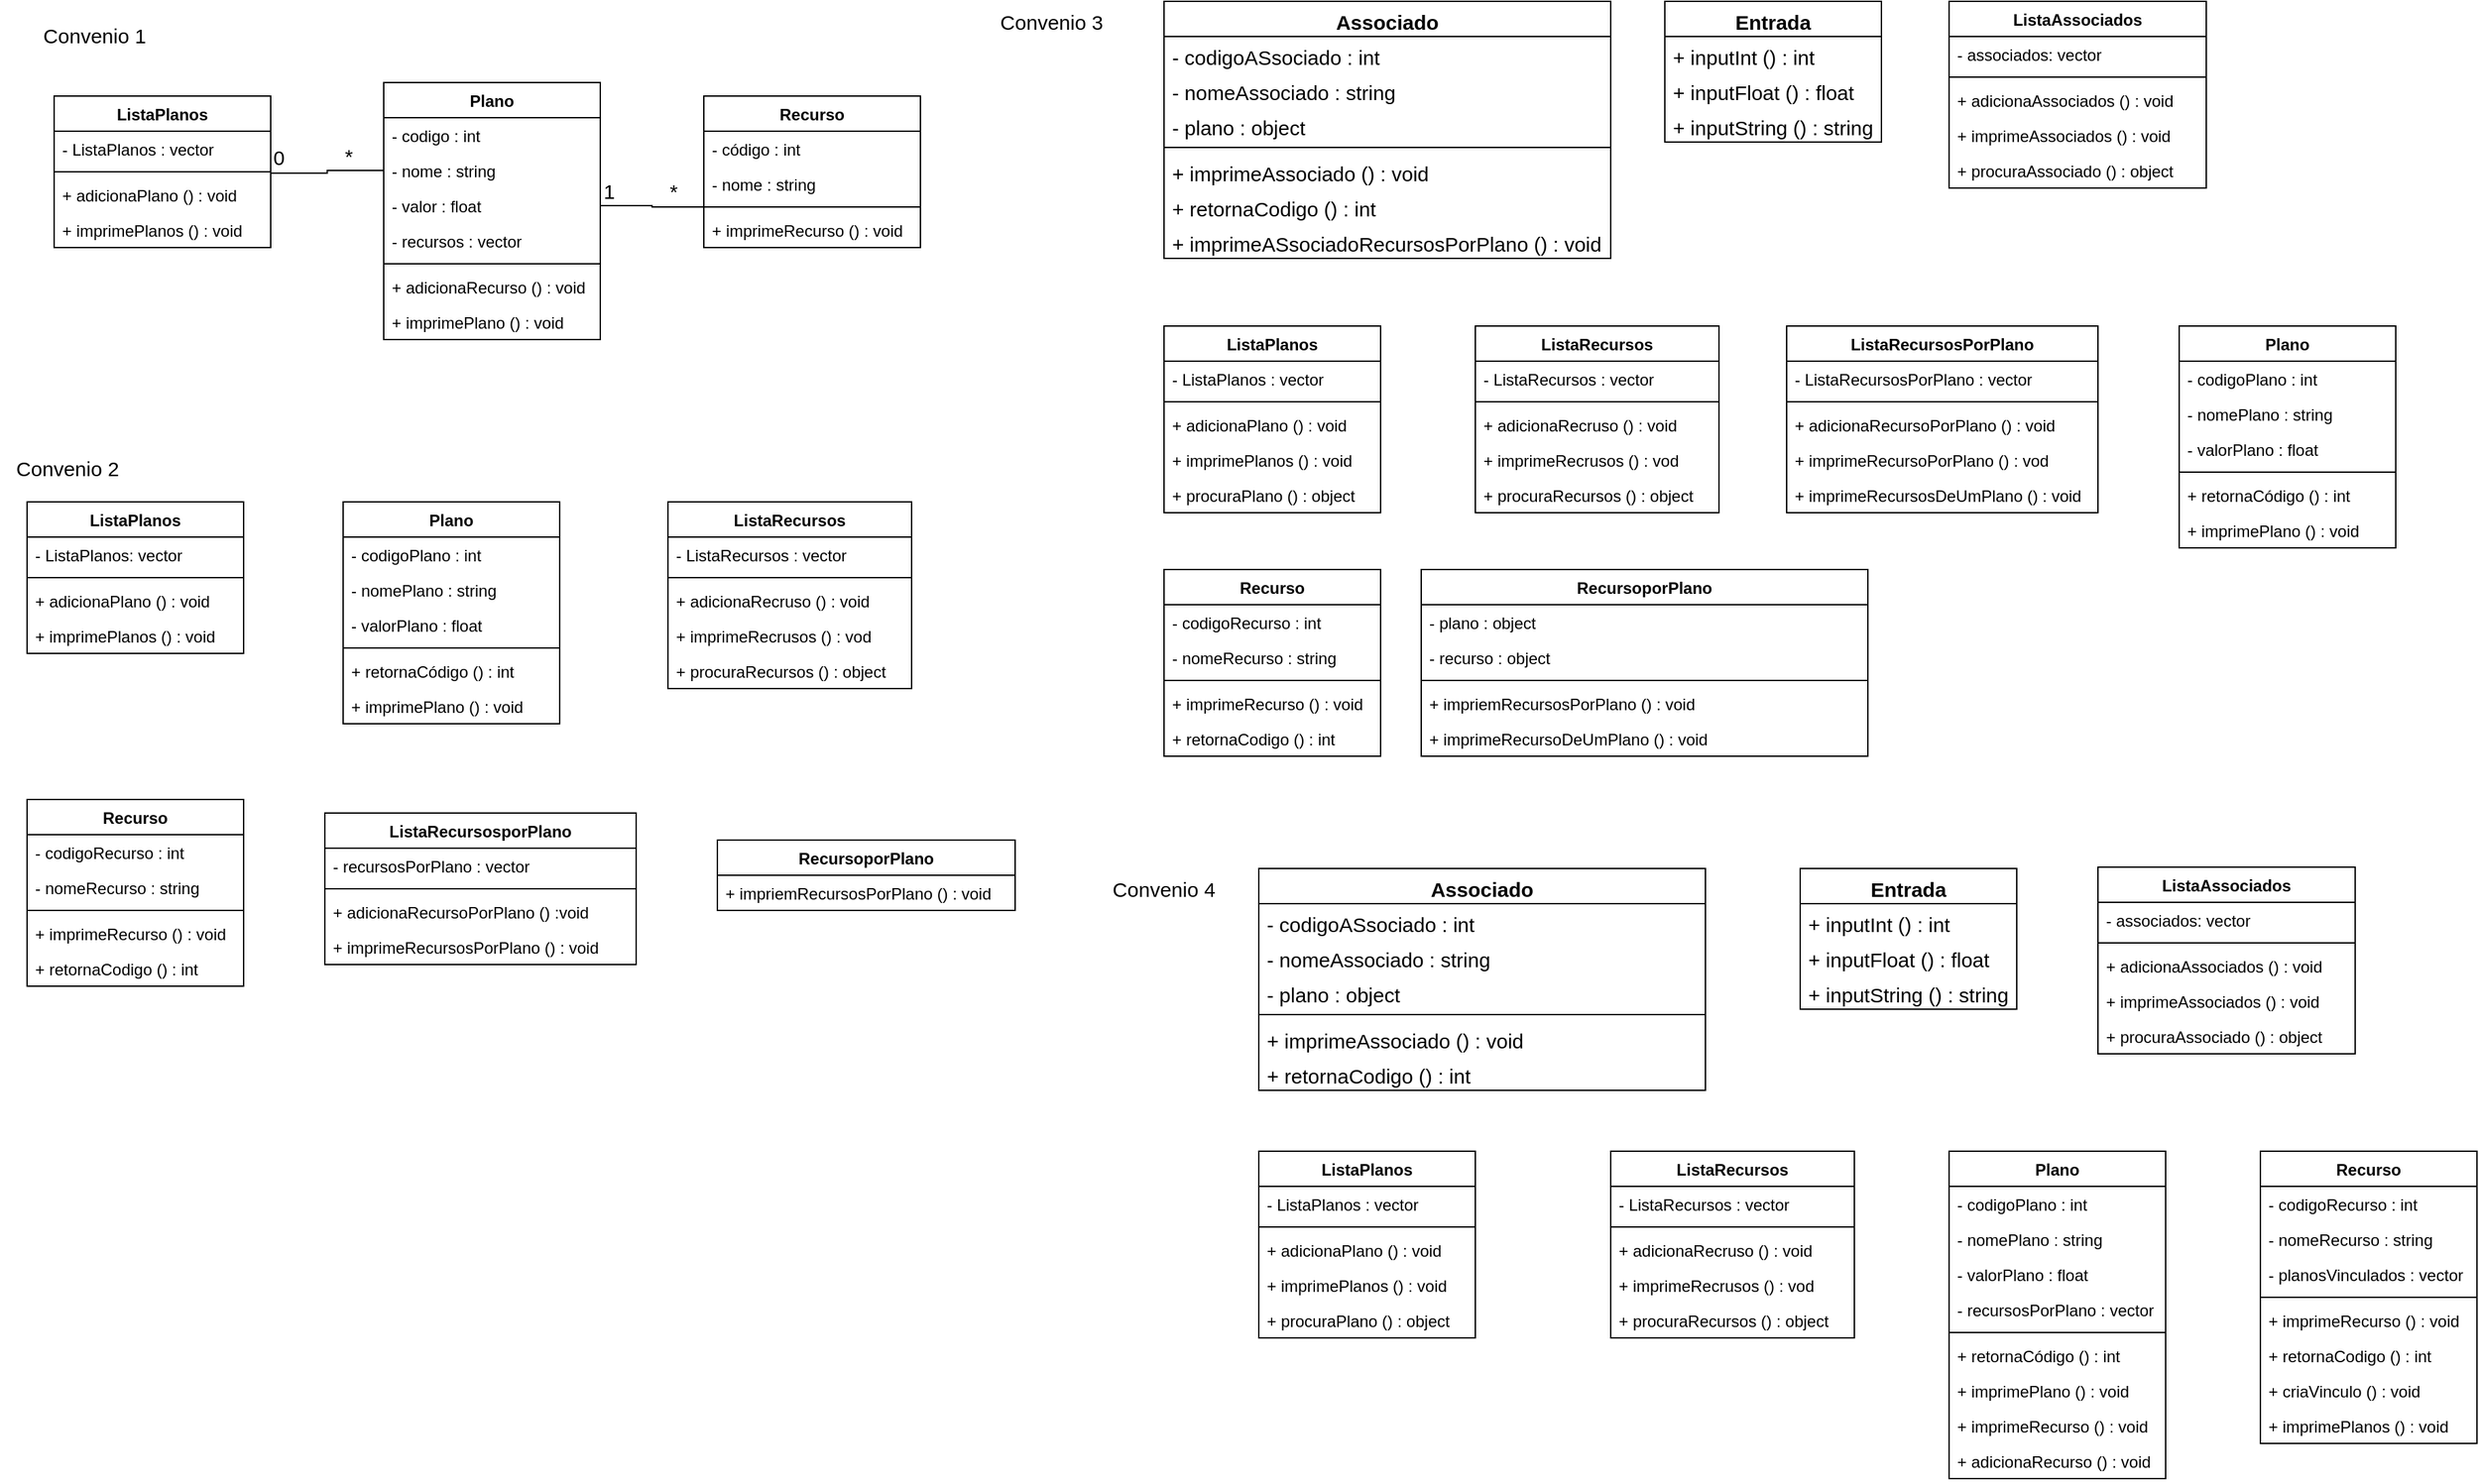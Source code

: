 <mxfile version="16.1.4" type="github">
  <diagram id="zL1gK0RdsSP3BGU_k10P" name="Page-1">
    <mxGraphModel dx="816" dy="1631" grid="1" gridSize="10" guides="1" tooltips="1" connect="1" arrows="1" fold="1" page="1" pageScale="1" pageWidth="827" pageHeight="1169" math="0" shadow="0">
      <root>
        <mxCell id="0" />
        <mxCell id="1" parent="0" />
        <mxCell id="7xFsvjClMsyngPG4KQ35-1" value="ListaPlanos" style="swimlane;fontStyle=1;align=center;verticalAlign=top;childLayout=stackLayout;horizontal=1;startSize=26;horizontalStack=0;resizeParent=1;resizeParentMax=0;resizeLast=0;collapsible=1;marginBottom=0;" parent="1" vertex="1">
          <mxGeometry x="40" y="40" width="160" height="112" as="geometry" />
        </mxCell>
        <mxCell id="7xFsvjClMsyngPG4KQ35-2" value="- ListaPlanos : vector" style="text;strokeColor=none;fillColor=none;align=left;verticalAlign=top;spacingLeft=4;spacingRight=4;overflow=hidden;rotatable=0;points=[[0,0.5],[1,0.5]];portConstraint=eastwest;" parent="7xFsvjClMsyngPG4KQ35-1" vertex="1">
          <mxGeometry y="26" width="160" height="26" as="geometry" />
        </mxCell>
        <mxCell id="7xFsvjClMsyngPG4KQ35-3" value="" style="line;strokeWidth=1;fillColor=none;align=left;verticalAlign=middle;spacingTop=-1;spacingLeft=3;spacingRight=3;rotatable=0;labelPosition=right;points=[];portConstraint=eastwest;" parent="7xFsvjClMsyngPG4KQ35-1" vertex="1">
          <mxGeometry y="52" width="160" height="8" as="geometry" />
        </mxCell>
        <mxCell id="7xFsvjClMsyngPG4KQ35-4" value="+ adicionaPlano () : void" style="text;strokeColor=none;fillColor=none;align=left;verticalAlign=top;spacingLeft=4;spacingRight=4;overflow=hidden;rotatable=0;points=[[0,0.5],[1,0.5]];portConstraint=eastwest;" parent="7xFsvjClMsyngPG4KQ35-1" vertex="1">
          <mxGeometry y="60" width="160" height="26" as="geometry" />
        </mxCell>
        <mxCell id="7xFsvjClMsyngPG4KQ35-5" value="+ imprimePlanos () : void" style="text;strokeColor=none;fillColor=none;align=left;verticalAlign=top;spacingLeft=4;spacingRight=4;overflow=hidden;rotatable=0;points=[[0,0.5],[1,0.5]];portConstraint=eastwest;" parent="7xFsvjClMsyngPG4KQ35-1" vertex="1">
          <mxGeometry y="86" width="160" height="26" as="geometry" />
        </mxCell>
        <mxCell id="7xFsvjClMsyngPG4KQ35-7" value="Plano" style="swimlane;fontStyle=1;align=center;verticalAlign=top;childLayout=stackLayout;horizontal=1;startSize=26;horizontalStack=0;resizeParent=1;resizeParentMax=0;resizeLast=0;collapsible=1;marginBottom=0;" parent="1" vertex="1">
          <mxGeometry x="283.5" y="30" width="160" height="190" as="geometry" />
        </mxCell>
        <mxCell id="7xFsvjClMsyngPG4KQ35-8" value="- codigo : int&#xa;" style="text;strokeColor=none;fillColor=none;align=left;verticalAlign=top;spacingLeft=4;spacingRight=4;overflow=hidden;rotatable=0;points=[[0,0.5],[1,0.5]];portConstraint=eastwest;" parent="7xFsvjClMsyngPG4KQ35-7" vertex="1">
          <mxGeometry y="26" width="160" height="26" as="geometry" />
        </mxCell>
        <mxCell id="7xFsvjClMsyngPG4KQ35-23" value="- nome : string&#xa;" style="text;strokeColor=none;fillColor=none;align=left;verticalAlign=top;spacingLeft=4;spacingRight=4;overflow=hidden;rotatable=0;points=[[0,0.5],[1,0.5]];portConstraint=eastwest;" parent="7xFsvjClMsyngPG4KQ35-7" vertex="1">
          <mxGeometry y="52" width="160" height="26" as="geometry" />
        </mxCell>
        <mxCell id="7xFsvjClMsyngPG4KQ35-22" value="- valor : float" style="text;strokeColor=none;fillColor=none;align=left;verticalAlign=top;spacingLeft=4;spacingRight=4;overflow=hidden;rotatable=0;points=[[0,0.5],[1,0.5]];portConstraint=eastwest;" parent="7xFsvjClMsyngPG4KQ35-7" vertex="1">
          <mxGeometry y="78" width="160" height="26" as="geometry" />
        </mxCell>
        <mxCell id="7xFsvjClMsyngPG4KQ35-21" value="- recursos : vector" style="text;strokeColor=none;fillColor=none;align=left;verticalAlign=top;spacingLeft=4;spacingRight=4;overflow=hidden;rotatable=0;points=[[0,0.5],[1,0.5]];portConstraint=eastwest;" parent="7xFsvjClMsyngPG4KQ35-7" vertex="1">
          <mxGeometry y="104" width="160" height="26" as="geometry" />
        </mxCell>
        <mxCell id="7xFsvjClMsyngPG4KQ35-9" value="" style="line;strokeWidth=1;fillColor=none;align=left;verticalAlign=middle;spacingTop=-1;spacingLeft=3;spacingRight=3;rotatable=0;labelPosition=right;points=[];portConstraint=eastwest;" parent="7xFsvjClMsyngPG4KQ35-7" vertex="1">
          <mxGeometry y="130" width="160" height="8" as="geometry" />
        </mxCell>
        <mxCell id="7xFsvjClMsyngPG4KQ35-10" value="+ adicionaRecurso () : void" style="text;strokeColor=none;fillColor=none;align=left;verticalAlign=top;spacingLeft=4;spacingRight=4;overflow=hidden;rotatable=0;points=[[0,0.5],[1,0.5]];portConstraint=eastwest;" parent="7xFsvjClMsyngPG4KQ35-7" vertex="1">
          <mxGeometry y="138" width="160" height="26" as="geometry" />
        </mxCell>
        <mxCell id="7xFsvjClMsyngPG4KQ35-11" value="+ imprimePlano () : void" style="text;strokeColor=none;fillColor=none;align=left;verticalAlign=top;spacingLeft=4;spacingRight=4;overflow=hidden;rotatable=0;points=[[0,0.5],[1,0.5]];portConstraint=eastwest;" parent="7xFsvjClMsyngPG4KQ35-7" vertex="1">
          <mxGeometry y="164" width="160" height="26" as="geometry" />
        </mxCell>
        <mxCell id="7xFsvjClMsyngPG4KQ35-24" value="Recurso" style="swimlane;fontStyle=1;align=center;verticalAlign=top;childLayout=stackLayout;horizontal=1;startSize=26;horizontalStack=0;resizeParent=1;resizeParentMax=0;resizeLast=0;collapsible=1;marginBottom=0;" parent="1" vertex="1">
          <mxGeometry x="520" y="40" width="160" height="112" as="geometry" />
        </mxCell>
        <mxCell id="7xFsvjClMsyngPG4KQ35-25" value="- código : int&#xa;" style="text;strokeColor=none;fillColor=none;align=left;verticalAlign=top;spacingLeft=4;spacingRight=4;overflow=hidden;rotatable=0;points=[[0,0.5],[1,0.5]];portConstraint=eastwest;" parent="7xFsvjClMsyngPG4KQ35-24" vertex="1">
          <mxGeometry y="26" width="160" height="26" as="geometry" />
        </mxCell>
        <mxCell id="7xFsvjClMsyngPG4KQ35-28" value="- nome : string" style="text;strokeColor=none;fillColor=none;align=left;verticalAlign=top;spacingLeft=4;spacingRight=4;overflow=hidden;rotatable=0;points=[[0,0.5],[1,0.5]];portConstraint=eastwest;" parent="7xFsvjClMsyngPG4KQ35-24" vertex="1">
          <mxGeometry y="52" width="160" height="26" as="geometry" />
        </mxCell>
        <mxCell id="7xFsvjClMsyngPG4KQ35-26" value="" style="line;strokeWidth=1;fillColor=none;align=left;verticalAlign=middle;spacingTop=-1;spacingLeft=3;spacingRight=3;rotatable=0;labelPosition=right;points=[];portConstraint=eastwest;" parent="7xFsvjClMsyngPG4KQ35-24" vertex="1">
          <mxGeometry y="78" width="160" height="8" as="geometry" />
        </mxCell>
        <mxCell id="7xFsvjClMsyngPG4KQ35-27" value="+ imprimeRecurso () : void" style="text;strokeColor=none;fillColor=none;align=left;verticalAlign=top;spacingLeft=4;spacingRight=4;overflow=hidden;rotatable=0;points=[[0,0.5],[1,0.5]];portConstraint=eastwest;" parent="7xFsvjClMsyngPG4KQ35-24" vertex="1">
          <mxGeometry y="86" width="160" height="26" as="geometry" />
        </mxCell>
        <mxCell id="o9GnnHAloK_jaCWT99Hn-1" value="ListaPlanos" style="swimlane;fontStyle=1;align=center;verticalAlign=top;childLayout=stackLayout;horizontal=1;startSize=26;horizontalStack=0;resizeParent=1;resizeParentMax=0;resizeLast=0;collapsible=1;marginBottom=0;" vertex="1" parent="1">
          <mxGeometry x="20" y="340" width="160" height="112" as="geometry" />
        </mxCell>
        <mxCell id="o9GnnHAloK_jaCWT99Hn-2" value="- ListaPlanos: vector&#xa;" style="text;strokeColor=none;fillColor=none;align=left;verticalAlign=top;spacingLeft=4;spacingRight=4;overflow=hidden;rotatable=0;points=[[0,0.5],[1,0.5]];portConstraint=eastwest;" vertex="1" parent="o9GnnHAloK_jaCWT99Hn-1">
          <mxGeometry y="26" width="160" height="26" as="geometry" />
        </mxCell>
        <mxCell id="o9GnnHAloK_jaCWT99Hn-3" value="" style="line;strokeWidth=1;fillColor=none;align=left;verticalAlign=middle;spacingTop=-1;spacingLeft=3;spacingRight=3;rotatable=0;labelPosition=right;points=[];portConstraint=eastwest;" vertex="1" parent="o9GnnHAloK_jaCWT99Hn-1">
          <mxGeometry y="52" width="160" height="8" as="geometry" />
        </mxCell>
        <mxCell id="o9GnnHAloK_jaCWT99Hn-4" value="+ adicionaPlano () : void" style="text;strokeColor=none;fillColor=none;align=left;verticalAlign=top;spacingLeft=4;spacingRight=4;overflow=hidden;rotatable=0;points=[[0,0.5],[1,0.5]];portConstraint=eastwest;" vertex="1" parent="o9GnnHAloK_jaCWT99Hn-1">
          <mxGeometry y="60" width="160" height="26" as="geometry" />
        </mxCell>
        <mxCell id="o9GnnHAloK_jaCWT99Hn-5" value="+ imprimePlanos () : void&#xa;" style="text;strokeColor=none;fillColor=none;align=left;verticalAlign=top;spacingLeft=4;spacingRight=4;overflow=hidden;rotatable=0;points=[[0,0.5],[1,0.5]];portConstraint=eastwest;" vertex="1" parent="o9GnnHAloK_jaCWT99Hn-1">
          <mxGeometry y="86" width="160" height="26" as="geometry" />
        </mxCell>
        <mxCell id="o9GnnHAloK_jaCWT99Hn-10" value="Plano" style="swimlane;fontStyle=1;align=center;verticalAlign=top;childLayout=stackLayout;horizontal=1;startSize=26;horizontalStack=0;resizeParent=1;resizeParentMax=0;resizeLast=0;collapsible=1;marginBottom=0;" vertex="1" parent="1">
          <mxGeometry x="253.5" y="340" width="160" height="164" as="geometry" />
        </mxCell>
        <mxCell id="o9GnnHAloK_jaCWT99Hn-11" value="- codigoPlano : int&#xa;" style="text;strokeColor=none;fillColor=none;align=left;verticalAlign=top;spacingLeft=4;spacingRight=4;overflow=hidden;rotatable=0;points=[[0,0.5],[1,0.5]];portConstraint=eastwest;" vertex="1" parent="o9GnnHAloK_jaCWT99Hn-10">
          <mxGeometry y="26" width="160" height="26" as="geometry" />
        </mxCell>
        <mxCell id="o9GnnHAloK_jaCWT99Hn-12" value="- nomePlano : string&#xa;" style="text;strokeColor=none;fillColor=none;align=left;verticalAlign=top;spacingLeft=4;spacingRight=4;overflow=hidden;rotatable=0;points=[[0,0.5],[1,0.5]];portConstraint=eastwest;" vertex="1" parent="o9GnnHAloK_jaCWT99Hn-10">
          <mxGeometry y="52" width="160" height="26" as="geometry" />
        </mxCell>
        <mxCell id="o9GnnHAloK_jaCWT99Hn-13" value="- valorPlano : float" style="text;strokeColor=none;fillColor=none;align=left;verticalAlign=top;spacingLeft=4;spacingRight=4;overflow=hidden;rotatable=0;points=[[0,0.5],[1,0.5]];portConstraint=eastwest;" vertex="1" parent="o9GnnHAloK_jaCWT99Hn-10">
          <mxGeometry y="78" width="160" height="26" as="geometry" />
        </mxCell>
        <mxCell id="o9GnnHAloK_jaCWT99Hn-15" value="" style="line;strokeWidth=1;fillColor=none;align=left;verticalAlign=middle;spacingTop=-1;spacingLeft=3;spacingRight=3;rotatable=0;labelPosition=right;points=[];portConstraint=eastwest;" vertex="1" parent="o9GnnHAloK_jaCWT99Hn-10">
          <mxGeometry y="104" width="160" height="8" as="geometry" />
        </mxCell>
        <mxCell id="o9GnnHAloK_jaCWT99Hn-16" value="+ retornaCódigo () : int" style="text;strokeColor=none;fillColor=none;align=left;verticalAlign=top;spacingLeft=4;spacingRight=4;overflow=hidden;rotatable=0;points=[[0,0.5],[1,0.5]];portConstraint=eastwest;" vertex="1" parent="o9GnnHAloK_jaCWT99Hn-10">
          <mxGeometry y="112" width="160" height="26" as="geometry" />
        </mxCell>
        <mxCell id="o9GnnHAloK_jaCWT99Hn-17" value="+ imprimePlano () : void" style="text;strokeColor=none;fillColor=none;align=left;verticalAlign=top;spacingLeft=4;spacingRight=4;overflow=hidden;rotatable=0;points=[[0,0.5],[1,0.5]];portConstraint=eastwest;" vertex="1" parent="o9GnnHAloK_jaCWT99Hn-10">
          <mxGeometry y="138" width="160" height="26" as="geometry" />
        </mxCell>
        <mxCell id="o9GnnHAloK_jaCWT99Hn-18" value="ListaRecursos&#xa;" style="swimlane;fontStyle=1;align=center;verticalAlign=top;childLayout=stackLayout;horizontal=1;startSize=26;horizontalStack=0;resizeParent=1;resizeParentMax=0;resizeLast=0;collapsible=1;marginBottom=0;" vertex="1" parent="1">
          <mxGeometry x="493.5" y="340" width="180" height="138" as="geometry" />
        </mxCell>
        <mxCell id="o9GnnHAloK_jaCWT99Hn-19" value="- ListaRecursos : vector&#xa;" style="text;strokeColor=none;fillColor=none;align=left;verticalAlign=top;spacingLeft=4;spacingRight=4;overflow=hidden;rotatable=0;points=[[0,0.5],[1,0.5]];portConstraint=eastwest;" vertex="1" parent="o9GnnHAloK_jaCWT99Hn-18">
          <mxGeometry y="26" width="180" height="26" as="geometry" />
        </mxCell>
        <mxCell id="o9GnnHAloK_jaCWT99Hn-20" value="" style="line;strokeWidth=1;fillColor=none;align=left;verticalAlign=middle;spacingTop=-1;spacingLeft=3;spacingRight=3;rotatable=0;labelPosition=right;points=[];portConstraint=eastwest;" vertex="1" parent="o9GnnHAloK_jaCWT99Hn-18">
          <mxGeometry y="52" width="180" height="8" as="geometry" />
        </mxCell>
        <mxCell id="o9GnnHAloK_jaCWT99Hn-21" value="+ adicionaRecruso () : void&#xa;" style="text;strokeColor=none;fillColor=none;align=left;verticalAlign=top;spacingLeft=4;spacingRight=4;overflow=hidden;rotatable=0;points=[[0,0.5],[1,0.5]];portConstraint=eastwest;" vertex="1" parent="o9GnnHAloK_jaCWT99Hn-18">
          <mxGeometry y="60" width="180" height="26" as="geometry" />
        </mxCell>
        <mxCell id="o9GnnHAloK_jaCWT99Hn-35" value="+ imprimeRecrusos () : vod" style="text;strokeColor=none;fillColor=none;align=left;verticalAlign=top;spacingLeft=4;spacingRight=4;overflow=hidden;rotatable=0;points=[[0,0.5],[1,0.5]];portConstraint=eastwest;" vertex="1" parent="o9GnnHAloK_jaCWT99Hn-18">
          <mxGeometry y="86" width="180" height="26" as="geometry" />
        </mxCell>
        <mxCell id="o9GnnHAloK_jaCWT99Hn-34" value="+ procuraRecursos () : object" style="text;strokeColor=none;fillColor=none;align=left;verticalAlign=top;spacingLeft=4;spacingRight=4;overflow=hidden;rotatable=0;points=[[0,0.5],[1,0.5]];portConstraint=eastwest;" vertex="1" parent="o9GnnHAloK_jaCWT99Hn-18">
          <mxGeometry y="112" width="180" height="26" as="geometry" />
        </mxCell>
        <mxCell id="o9GnnHAloK_jaCWT99Hn-26" value="Recurso" style="swimlane;fontStyle=1;align=center;verticalAlign=top;childLayout=stackLayout;horizontal=1;startSize=26;horizontalStack=0;resizeParent=1;resizeParentMax=0;resizeLast=0;collapsible=1;marginBottom=0;" vertex="1" parent="1">
          <mxGeometry x="20" y="560" width="160" height="138" as="geometry" />
        </mxCell>
        <mxCell id="o9GnnHAloK_jaCWT99Hn-27" value="- codigoRecurso : int" style="text;strokeColor=none;fillColor=none;align=left;verticalAlign=top;spacingLeft=4;spacingRight=4;overflow=hidden;rotatable=0;points=[[0,0.5],[1,0.5]];portConstraint=eastwest;" vertex="1" parent="o9GnnHAloK_jaCWT99Hn-26">
          <mxGeometry y="26" width="160" height="26" as="geometry" />
        </mxCell>
        <mxCell id="o9GnnHAloK_jaCWT99Hn-36" value="- nomeRecurso : string" style="text;strokeColor=none;fillColor=none;align=left;verticalAlign=top;spacingLeft=4;spacingRight=4;overflow=hidden;rotatable=0;points=[[0,0.5],[1,0.5]];portConstraint=eastwest;" vertex="1" parent="o9GnnHAloK_jaCWT99Hn-26">
          <mxGeometry y="52" width="160" height="26" as="geometry" />
        </mxCell>
        <mxCell id="o9GnnHAloK_jaCWT99Hn-28" value="" style="line;strokeWidth=1;fillColor=none;align=left;verticalAlign=middle;spacingTop=-1;spacingLeft=3;spacingRight=3;rotatable=0;labelPosition=right;points=[];portConstraint=eastwest;" vertex="1" parent="o9GnnHAloK_jaCWT99Hn-26">
          <mxGeometry y="78" width="160" height="8" as="geometry" />
        </mxCell>
        <mxCell id="o9GnnHAloK_jaCWT99Hn-29" value="+ imprimeRecurso () : void&#xa;" style="text;strokeColor=none;fillColor=none;align=left;verticalAlign=top;spacingLeft=4;spacingRight=4;overflow=hidden;rotatable=0;points=[[0,0.5],[1,0.5]];portConstraint=eastwest;" vertex="1" parent="o9GnnHAloK_jaCWT99Hn-26">
          <mxGeometry y="86" width="160" height="26" as="geometry" />
        </mxCell>
        <mxCell id="o9GnnHAloK_jaCWT99Hn-37" value="+ retornaCodigo () : int" style="text;strokeColor=none;fillColor=none;align=left;verticalAlign=top;spacingLeft=4;spacingRight=4;overflow=hidden;rotatable=0;points=[[0,0.5],[1,0.5]];portConstraint=eastwest;" vertex="1" parent="o9GnnHAloK_jaCWT99Hn-26">
          <mxGeometry y="112" width="160" height="26" as="geometry" />
        </mxCell>
        <mxCell id="o9GnnHAloK_jaCWT99Hn-30" value="RecursoporPlano" style="swimlane;fontStyle=1;align=center;verticalAlign=top;childLayout=stackLayout;horizontal=1;startSize=26;horizontalStack=0;resizeParent=1;resizeParentMax=0;resizeLast=0;collapsible=1;marginBottom=0;" vertex="1" parent="1">
          <mxGeometry x="530" y="590" width="220" height="52" as="geometry" />
        </mxCell>
        <mxCell id="o9GnnHAloK_jaCWT99Hn-31" value="+ impriemRecursosPorPlano () : void" style="text;strokeColor=none;fillColor=none;align=left;verticalAlign=top;spacingLeft=4;spacingRight=4;overflow=hidden;rotatable=0;points=[[0,0.5],[1,0.5]];portConstraint=eastwest;" vertex="1" parent="o9GnnHAloK_jaCWT99Hn-30">
          <mxGeometry y="26" width="220" height="26" as="geometry" />
        </mxCell>
        <mxCell id="o9GnnHAloK_jaCWT99Hn-45" value="" style="endArrow=none;html=1;edgeStyle=orthogonalEdgeStyle;rounded=0;fontSize=15;exitX=1;exitY=1.192;exitDx=0;exitDy=0;exitPerimeter=0;entryX=0;entryY=0.5;entryDx=0;entryDy=0;" edge="1" parent="1" source="7xFsvjClMsyngPG4KQ35-2" target="7xFsvjClMsyngPG4KQ35-23">
          <mxGeometry relative="1" as="geometry">
            <mxPoint x="110" y="230" as="sourcePoint" />
            <mxPoint x="270" y="230" as="targetPoint" />
          </mxGeometry>
        </mxCell>
        <mxCell id="o9GnnHAloK_jaCWT99Hn-46" value="0" style="edgeLabel;resizable=0;html=1;align=left;verticalAlign=bottom;fontSize=15;" connectable="0" vertex="1" parent="o9GnnHAloK_jaCWT99Hn-45">
          <mxGeometry x="-1" relative="1" as="geometry" />
        </mxCell>
        <mxCell id="o9GnnHAloK_jaCWT99Hn-47" value="*&amp;nbsp;&amp;nbsp;" style="edgeLabel;resizable=0;html=1;align=right;verticalAlign=bottom;fontSize=15;" connectable="0" vertex="1" parent="o9GnnHAloK_jaCWT99Hn-45">
          <mxGeometry x="1" relative="1" as="geometry">
            <mxPoint x="-14" as="offset" />
          </mxGeometry>
        </mxCell>
        <mxCell id="o9GnnHAloK_jaCWT99Hn-48" value="" style="endArrow=none;html=1;edgeStyle=orthogonalEdgeStyle;rounded=0;fontSize=15;exitX=1;exitY=0.5;exitDx=0;exitDy=0;entryX=0.019;entryY=-0.154;entryDx=0;entryDy=0;entryPerimeter=0;" edge="1" parent="1" source="7xFsvjClMsyngPG4KQ35-22" target="7xFsvjClMsyngPG4KQ35-27">
          <mxGeometry relative="1" as="geometry">
            <mxPoint x="573.25" y="201.992" as="sourcePoint" />
            <mxPoint x="580" y="210" as="targetPoint" />
          </mxGeometry>
        </mxCell>
        <mxCell id="o9GnnHAloK_jaCWT99Hn-49" value="1" style="edgeLabel;resizable=0;html=1;align=left;verticalAlign=bottom;fontSize=15;" connectable="0" vertex="1" parent="o9GnnHAloK_jaCWT99Hn-48">
          <mxGeometry x="-1" relative="1" as="geometry" />
        </mxCell>
        <mxCell id="o9GnnHAloK_jaCWT99Hn-50" value="*&amp;nbsp;&amp;nbsp;" style="edgeLabel;resizable=0;html=1;align=right;verticalAlign=bottom;fontSize=15;" connectable="0" vertex="1" parent="o9GnnHAloK_jaCWT99Hn-48">
          <mxGeometry x="1" relative="1" as="geometry">
            <mxPoint x="-13" as="offset" />
          </mxGeometry>
        </mxCell>
        <mxCell id="o9GnnHAloK_jaCWT99Hn-52" value="Convenio 1" style="text;html=1;strokeColor=none;fillColor=none;align=center;verticalAlign=middle;whiteSpace=wrap;rounded=0;fontSize=15;" vertex="1" parent="1">
          <mxGeometry x="20" y="-20" width="100" height="30" as="geometry" />
        </mxCell>
        <mxCell id="o9GnnHAloK_jaCWT99Hn-53" value="Convenio 2" style="text;html=1;strokeColor=none;fillColor=none;align=center;verticalAlign=middle;whiteSpace=wrap;rounded=0;fontSize=15;" vertex="1" parent="1">
          <mxGeometry y="300" width="100" height="30" as="geometry" />
        </mxCell>
        <mxCell id="o9GnnHAloK_jaCWT99Hn-54" value="Convenio 3" style="text;html=1;strokeColor=none;fillColor=none;align=center;verticalAlign=middle;whiteSpace=wrap;rounded=0;fontSize=15;" vertex="1" parent="1">
          <mxGeometry x="727" y="-30" width="100" height="30" as="geometry" />
        </mxCell>
        <mxCell id="o9GnnHAloK_jaCWT99Hn-55" value="Associado" style="swimlane;fontStyle=1;align=center;verticalAlign=top;childLayout=stackLayout;horizontal=1;startSize=26;horizontalStack=0;resizeParent=1;resizeParentMax=0;resizeLast=0;collapsible=1;marginBottom=0;fontSize=15;" vertex="1" parent="1">
          <mxGeometry x="860" y="-30" width="330" height="190" as="geometry" />
        </mxCell>
        <mxCell id="o9GnnHAloK_jaCWT99Hn-56" value="- codigoASsociado : int&#xa;" style="text;strokeColor=none;fillColor=none;align=left;verticalAlign=top;spacingLeft=4;spacingRight=4;overflow=hidden;rotatable=0;points=[[0,0.5],[1,0.5]];portConstraint=eastwest;fontSize=15;" vertex="1" parent="o9GnnHAloK_jaCWT99Hn-55">
          <mxGeometry y="26" width="330" height="26" as="geometry" />
        </mxCell>
        <mxCell id="o9GnnHAloK_jaCWT99Hn-60" value="- nomeAssociado : string&#xa;" style="text;strokeColor=none;fillColor=none;align=left;verticalAlign=top;spacingLeft=4;spacingRight=4;overflow=hidden;rotatable=0;points=[[0,0.5],[1,0.5]];portConstraint=eastwest;fontSize=15;" vertex="1" parent="o9GnnHAloK_jaCWT99Hn-55">
          <mxGeometry y="52" width="330" height="26" as="geometry" />
        </mxCell>
        <mxCell id="o9GnnHAloK_jaCWT99Hn-59" value="- plano : object" style="text;strokeColor=none;fillColor=none;align=left;verticalAlign=top;spacingLeft=4;spacingRight=4;overflow=hidden;rotatable=0;points=[[0,0.5],[1,0.5]];portConstraint=eastwest;fontSize=15;" vertex="1" parent="o9GnnHAloK_jaCWT99Hn-55">
          <mxGeometry y="78" width="330" height="26" as="geometry" />
        </mxCell>
        <mxCell id="o9GnnHAloK_jaCWT99Hn-57" value="" style="line;strokeWidth=1;fillColor=none;align=left;verticalAlign=middle;spacingTop=-1;spacingLeft=3;spacingRight=3;rotatable=0;labelPosition=right;points=[];portConstraint=eastwest;fontSize=15;" vertex="1" parent="o9GnnHAloK_jaCWT99Hn-55">
          <mxGeometry y="104" width="330" height="8" as="geometry" />
        </mxCell>
        <mxCell id="o9GnnHAloK_jaCWT99Hn-58" value="+ imprimeAssociado () : void&#xa;" style="text;strokeColor=none;fillColor=none;align=left;verticalAlign=top;spacingLeft=4;spacingRight=4;overflow=hidden;rotatable=0;points=[[0,0.5],[1,0.5]];portConstraint=eastwest;fontSize=15;" vertex="1" parent="o9GnnHAloK_jaCWT99Hn-55">
          <mxGeometry y="112" width="330" height="26" as="geometry" />
        </mxCell>
        <mxCell id="o9GnnHAloK_jaCWT99Hn-62" value="+ retornaCodigo () : int" style="text;strokeColor=none;fillColor=none;align=left;verticalAlign=top;spacingLeft=4;spacingRight=4;overflow=hidden;rotatable=0;points=[[0,0.5],[1,0.5]];portConstraint=eastwest;fontSize=15;" vertex="1" parent="o9GnnHAloK_jaCWT99Hn-55">
          <mxGeometry y="138" width="330" height="26" as="geometry" />
        </mxCell>
        <mxCell id="o9GnnHAloK_jaCWT99Hn-61" value="+ imprimeASsociadoRecursosPorPlano () : void" style="text;strokeColor=none;fillColor=none;align=left;verticalAlign=top;spacingLeft=4;spacingRight=4;overflow=hidden;rotatable=0;points=[[0,0.5],[1,0.5]];portConstraint=eastwest;fontSize=15;" vertex="1" parent="o9GnnHAloK_jaCWT99Hn-55">
          <mxGeometry y="164" width="330" height="26" as="geometry" />
        </mxCell>
        <mxCell id="o9GnnHAloK_jaCWT99Hn-63" value="Entrada" style="swimlane;fontStyle=1;align=center;verticalAlign=top;childLayout=stackLayout;horizontal=1;startSize=26;horizontalStack=0;resizeParent=1;resizeParentMax=0;resizeLast=0;collapsible=1;marginBottom=0;fontSize=15;" vertex="1" parent="1">
          <mxGeometry x="1230" y="-30" width="160" height="104" as="geometry" />
        </mxCell>
        <mxCell id="o9GnnHAloK_jaCWT99Hn-64" value="+ inputInt () : int" style="text;strokeColor=none;fillColor=none;align=left;verticalAlign=top;spacingLeft=4;spacingRight=4;overflow=hidden;rotatable=0;points=[[0,0.5],[1,0.5]];portConstraint=eastwest;fontSize=15;" vertex="1" parent="o9GnnHAloK_jaCWT99Hn-63">
          <mxGeometry y="26" width="160" height="26" as="geometry" />
        </mxCell>
        <mxCell id="o9GnnHAloK_jaCWT99Hn-68" value="+ inputFloat () : float" style="text;strokeColor=none;fillColor=none;align=left;verticalAlign=top;spacingLeft=4;spacingRight=4;overflow=hidden;rotatable=0;points=[[0,0.5],[1,0.5]];portConstraint=eastwest;fontSize=15;" vertex="1" parent="o9GnnHAloK_jaCWT99Hn-63">
          <mxGeometry y="52" width="160" height="26" as="geometry" />
        </mxCell>
        <mxCell id="o9GnnHAloK_jaCWT99Hn-67" value="+ inputString () : string" style="text;strokeColor=none;fillColor=none;align=left;verticalAlign=top;spacingLeft=4;spacingRight=4;overflow=hidden;rotatable=0;points=[[0,0.5],[1,0.5]];portConstraint=eastwest;fontSize=15;" vertex="1" parent="o9GnnHAloK_jaCWT99Hn-63">
          <mxGeometry y="78" width="160" height="26" as="geometry" />
        </mxCell>
        <mxCell id="o9GnnHAloK_jaCWT99Hn-69" value="ListaAssociados" style="swimlane;fontStyle=1;align=center;verticalAlign=top;childLayout=stackLayout;horizontal=1;startSize=26;horizontalStack=0;resizeParent=1;resizeParentMax=0;resizeLast=0;collapsible=1;marginBottom=0;" vertex="1" parent="1">
          <mxGeometry x="1440" y="-30" width="190" height="138" as="geometry" />
        </mxCell>
        <mxCell id="o9GnnHAloK_jaCWT99Hn-70" value="- associados: vector&#xa;" style="text;strokeColor=none;fillColor=none;align=left;verticalAlign=top;spacingLeft=4;spacingRight=4;overflow=hidden;rotatable=0;points=[[0,0.5],[1,0.5]];portConstraint=eastwest;" vertex="1" parent="o9GnnHAloK_jaCWT99Hn-69">
          <mxGeometry y="26" width="190" height="26" as="geometry" />
        </mxCell>
        <mxCell id="o9GnnHAloK_jaCWT99Hn-71" value="" style="line;strokeWidth=1;fillColor=none;align=left;verticalAlign=middle;spacingTop=-1;spacingLeft=3;spacingRight=3;rotatable=0;labelPosition=right;points=[];portConstraint=eastwest;" vertex="1" parent="o9GnnHAloK_jaCWT99Hn-69">
          <mxGeometry y="52" width="190" height="8" as="geometry" />
        </mxCell>
        <mxCell id="o9GnnHAloK_jaCWT99Hn-72" value="+ adicionaAssociados () : void" style="text;strokeColor=none;fillColor=none;align=left;verticalAlign=top;spacingLeft=4;spacingRight=4;overflow=hidden;rotatable=0;points=[[0,0.5],[1,0.5]];portConstraint=eastwest;" vertex="1" parent="o9GnnHAloK_jaCWT99Hn-69">
          <mxGeometry y="60" width="190" height="26" as="geometry" />
        </mxCell>
        <mxCell id="o9GnnHAloK_jaCWT99Hn-73" value="+ imprimeAssociados () : void&#xa;" style="text;strokeColor=none;fillColor=none;align=left;verticalAlign=top;spacingLeft=4;spacingRight=4;overflow=hidden;rotatable=0;points=[[0,0.5],[1,0.5]];portConstraint=eastwest;" vertex="1" parent="o9GnnHAloK_jaCWT99Hn-69">
          <mxGeometry y="86" width="190" height="26" as="geometry" />
        </mxCell>
        <mxCell id="o9GnnHAloK_jaCWT99Hn-74" value="+ procuraAssociado () : object" style="text;strokeColor=none;fillColor=none;align=left;verticalAlign=top;spacingLeft=4;spacingRight=4;overflow=hidden;rotatable=0;points=[[0,0.5],[1,0.5]];portConstraint=eastwest;" vertex="1" parent="o9GnnHAloK_jaCWT99Hn-69">
          <mxGeometry y="112" width="190" height="26" as="geometry" />
        </mxCell>
        <mxCell id="o9GnnHAloK_jaCWT99Hn-75" value="ListaPlanos" style="swimlane;fontStyle=1;align=center;verticalAlign=top;childLayout=stackLayout;horizontal=1;startSize=26;horizontalStack=0;resizeParent=1;resizeParentMax=0;resizeLast=0;collapsible=1;marginBottom=0;" vertex="1" parent="1">
          <mxGeometry x="860" y="210" width="160" height="138" as="geometry" />
        </mxCell>
        <mxCell id="o9GnnHAloK_jaCWT99Hn-76" value="- ListaPlanos : vector" style="text;strokeColor=none;fillColor=none;align=left;verticalAlign=top;spacingLeft=4;spacingRight=4;overflow=hidden;rotatable=0;points=[[0,0.5],[1,0.5]];portConstraint=eastwest;" vertex="1" parent="o9GnnHAloK_jaCWT99Hn-75">
          <mxGeometry y="26" width="160" height="26" as="geometry" />
        </mxCell>
        <mxCell id="o9GnnHAloK_jaCWT99Hn-77" value="" style="line;strokeWidth=1;fillColor=none;align=left;verticalAlign=middle;spacingTop=-1;spacingLeft=3;spacingRight=3;rotatable=0;labelPosition=right;points=[];portConstraint=eastwest;" vertex="1" parent="o9GnnHAloK_jaCWT99Hn-75">
          <mxGeometry y="52" width="160" height="8" as="geometry" />
        </mxCell>
        <mxCell id="o9GnnHAloK_jaCWT99Hn-78" value="+ adicionaPlano () : void" style="text;strokeColor=none;fillColor=none;align=left;verticalAlign=top;spacingLeft=4;spacingRight=4;overflow=hidden;rotatable=0;points=[[0,0.5],[1,0.5]];portConstraint=eastwest;" vertex="1" parent="o9GnnHAloK_jaCWT99Hn-75">
          <mxGeometry y="60" width="160" height="26" as="geometry" />
        </mxCell>
        <mxCell id="o9GnnHAloK_jaCWT99Hn-79" value="+ imprimePlanos () : void" style="text;strokeColor=none;fillColor=none;align=left;verticalAlign=top;spacingLeft=4;spacingRight=4;overflow=hidden;rotatable=0;points=[[0,0.5],[1,0.5]];portConstraint=eastwest;" vertex="1" parent="o9GnnHAloK_jaCWT99Hn-75">
          <mxGeometry y="86" width="160" height="26" as="geometry" />
        </mxCell>
        <mxCell id="o9GnnHAloK_jaCWT99Hn-80" value="+ procuraPlano () : object" style="text;strokeColor=none;fillColor=none;align=left;verticalAlign=top;spacingLeft=4;spacingRight=4;overflow=hidden;rotatable=0;points=[[0,0.5],[1,0.5]];portConstraint=eastwest;" vertex="1" parent="o9GnnHAloK_jaCWT99Hn-75">
          <mxGeometry y="112" width="160" height="26" as="geometry" />
        </mxCell>
        <mxCell id="o9GnnHAloK_jaCWT99Hn-81" value="ListaRecursos&#xa;" style="swimlane;fontStyle=1;align=center;verticalAlign=top;childLayout=stackLayout;horizontal=1;startSize=26;horizontalStack=0;resizeParent=1;resizeParentMax=0;resizeLast=0;collapsible=1;marginBottom=0;" vertex="1" parent="1">
          <mxGeometry x="1090" y="210" width="180" height="138" as="geometry" />
        </mxCell>
        <mxCell id="o9GnnHAloK_jaCWT99Hn-82" value="- ListaRecursos : vector&#xa;" style="text;strokeColor=none;fillColor=none;align=left;verticalAlign=top;spacingLeft=4;spacingRight=4;overflow=hidden;rotatable=0;points=[[0,0.5],[1,0.5]];portConstraint=eastwest;" vertex="1" parent="o9GnnHAloK_jaCWT99Hn-81">
          <mxGeometry y="26" width="180" height="26" as="geometry" />
        </mxCell>
        <mxCell id="o9GnnHAloK_jaCWT99Hn-83" value="" style="line;strokeWidth=1;fillColor=none;align=left;verticalAlign=middle;spacingTop=-1;spacingLeft=3;spacingRight=3;rotatable=0;labelPosition=right;points=[];portConstraint=eastwest;" vertex="1" parent="o9GnnHAloK_jaCWT99Hn-81">
          <mxGeometry y="52" width="180" height="8" as="geometry" />
        </mxCell>
        <mxCell id="o9GnnHAloK_jaCWT99Hn-84" value="+ adicionaRecruso () : void&#xa;" style="text;strokeColor=none;fillColor=none;align=left;verticalAlign=top;spacingLeft=4;spacingRight=4;overflow=hidden;rotatable=0;points=[[0,0.5],[1,0.5]];portConstraint=eastwest;" vertex="1" parent="o9GnnHAloK_jaCWT99Hn-81">
          <mxGeometry y="60" width="180" height="26" as="geometry" />
        </mxCell>
        <mxCell id="o9GnnHAloK_jaCWT99Hn-85" value="+ imprimeRecrusos () : vod" style="text;strokeColor=none;fillColor=none;align=left;verticalAlign=top;spacingLeft=4;spacingRight=4;overflow=hidden;rotatable=0;points=[[0,0.5],[1,0.5]];portConstraint=eastwest;" vertex="1" parent="o9GnnHAloK_jaCWT99Hn-81">
          <mxGeometry y="86" width="180" height="26" as="geometry" />
        </mxCell>
        <mxCell id="o9GnnHAloK_jaCWT99Hn-86" value="+ procuraRecursos () : object" style="text;strokeColor=none;fillColor=none;align=left;verticalAlign=top;spacingLeft=4;spacingRight=4;overflow=hidden;rotatable=0;points=[[0,0.5],[1,0.5]];portConstraint=eastwest;" vertex="1" parent="o9GnnHAloK_jaCWT99Hn-81">
          <mxGeometry y="112" width="180" height="26" as="geometry" />
        </mxCell>
        <mxCell id="o9GnnHAloK_jaCWT99Hn-87" value="ListaRecursosPorPlano&#xa;" style="swimlane;fontStyle=1;align=center;verticalAlign=top;childLayout=stackLayout;horizontal=1;startSize=26;horizontalStack=0;resizeParent=1;resizeParentMax=0;resizeLast=0;collapsible=1;marginBottom=0;" vertex="1" parent="1">
          <mxGeometry x="1320" y="210" width="230" height="138" as="geometry" />
        </mxCell>
        <mxCell id="o9GnnHAloK_jaCWT99Hn-88" value="- ListaRecursosPorPlano : vector&#xa;" style="text;strokeColor=none;fillColor=none;align=left;verticalAlign=top;spacingLeft=4;spacingRight=4;overflow=hidden;rotatable=0;points=[[0,0.5],[1,0.5]];portConstraint=eastwest;" vertex="1" parent="o9GnnHAloK_jaCWT99Hn-87">
          <mxGeometry y="26" width="230" height="26" as="geometry" />
        </mxCell>
        <mxCell id="o9GnnHAloK_jaCWT99Hn-89" value="" style="line;strokeWidth=1;fillColor=none;align=left;verticalAlign=middle;spacingTop=-1;spacingLeft=3;spacingRight=3;rotatable=0;labelPosition=right;points=[];portConstraint=eastwest;" vertex="1" parent="o9GnnHAloK_jaCWT99Hn-87">
          <mxGeometry y="52" width="230" height="8" as="geometry" />
        </mxCell>
        <mxCell id="o9GnnHAloK_jaCWT99Hn-90" value="+ adicionaRecursoPorPlano () : void&#xa;" style="text;strokeColor=none;fillColor=none;align=left;verticalAlign=top;spacingLeft=4;spacingRight=4;overflow=hidden;rotatable=0;points=[[0,0.5],[1,0.5]];portConstraint=eastwest;" vertex="1" parent="o9GnnHAloK_jaCWT99Hn-87">
          <mxGeometry y="60" width="230" height="26" as="geometry" />
        </mxCell>
        <mxCell id="o9GnnHAloK_jaCWT99Hn-91" value="+ imprimeRecursoPorPlano () : vod" style="text;strokeColor=none;fillColor=none;align=left;verticalAlign=top;spacingLeft=4;spacingRight=4;overflow=hidden;rotatable=0;points=[[0,0.5],[1,0.5]];portConstraint=eastwest;" vertex="1" parent="o9GnnHAloK_jaCWT99Hn-87">
          <mxGeometry y="86" width="230" height="26" as="geometry" />
        </mxCell>
        <mxCell id="o9GnnHAloK_jaCWT99Hn-92" value="+ imprimeRecursosDeUmPlano () : void" style="text;strokeColor=none;fillColor=none;align=left;verticalAlign=top;spacingLeft=4;spacingRight=4;overflow=hidden;rotatable=0;points=[[0,0.5],[1,0.5]];portConstraint=eastwest;" vertex="1" parent="o9GnnHAloK_jaCWT99Hn-87">
          <mxGeometry y="112" width="230" height="26" as="geometry" />
        </mxCell>
        <mxCell id="o9GnnHAloK_jaCWT99Hn-93" value="Plano" style="swimlane;fontStyle=1;align=center;verticalAlign=top;childLayout=stackLayout;horizontal=1;startSize=26;horizontalStack=0;resizeParent=1;resizeParentMax=0;resizeLast=0;collapsible=1;marginBottom=0;" vertex="1" parent="1">
          <mxGeometry x="1610" y="210" width="160" height="164" as="geometry" />
        </mxCell>
        <mxCell id="o9GnnHAloK_jaCWT99Hn-94" value="- codigoPlano : int&#xa;" style="text;strokeColor=none;fillColor=none;align=left;verticalAlign=top;spacingLeft=4;spacingRight=4;overflow=hidden;rotatable=0;points=[[0,0.5],[1,0.5]];portConstraint=eastwest;" vertex="1" parent="o9GnnHAloK_jaCWT99Hn-93">
          <mxGeometry y="26" width="160" height="26" as="geometry" />
        </mxCell>
        <mxCell id="o9GnnHAloK_jaCWT99Hn-95" value="- nomePlano : string&#xa;" style="text;strokeColor=none;fillColor=none;align=left;verticalAlign=top;spacingLeft=4;spacingRight=4;overflow=hidden;rotatable=0;points=[[0,0.5],[1,0.5]];portConstraint=eastwest;" vertex="1" parent="o9GnnHAloK_jaCWT99Hn-93">
          <mxGeometry y="52" width="160" height="26" as="geometry" />
        </mxCell>
        <mxCell id="o9GnnHAloK_jaCWT99Hn-96" value="- valorPlano : float" style="text;strokeColor=none;fillColor=none;align=left;verticalAlign=top;spacingLeft=4;spacingRight=4;overflow=hidden;rotatable=0;points=[[0,0.5],[1,0.5]];portConstraint=eastwest;" vertex="1" parent="o9GnnHAloK_jaCWT99Hn-93">
          <mxGeometry y="78" width="160" height="26" as="geometry" />
        </mxCell>
        <mxCell id="o9GnnHAloK_jaCWT99Hn-97" value="" style="line;strokeWidth=1;fillColor=none;align=left;verticalAlign=middle;spacingTop=-1;spacingLeft=3;spacingRight=3;rotatable=0;labelPosition=right;points=[];portConstraint=eastwest;" vertex="1" parent="o9GnnHAloK_jaCWT99Hn-93">
          <mxGeometry y="104" width="160" height="8" as="geometry" />
        </mxCell>
        <mxCell id="o9GnnHAloK_jaCWT99Hn-98" value="+ retornaCódigo () : int" style="text;strokeColor=none;fillColor=none;align=left;verticalAlign=top;spacingLeft=4;spacingRight=4;overflow=hidden;rotatable=0;points=[[0,0.5],[1,0.5]];portConstraint=eastwest;" vertex="1" parent="o9GnnHAloK_jaCWT99Hn-93">
          <mxGeometry y="112" width="160" height="26" as="geometry" />
        </mxCell>
        <mxCell id="o9GnnHAloK_jaCWT99Hn-99" value="+ imprimePlano () : void" style="text;strokeColor=none;fillColor=none;align=left;verticalAlign=top;spacingLeft=4;spacingRight=4;overflow=hidden;rotatable=0;points=[[0,0.5],[1,0.5]];portConstraint=eastwest;" vertex="1" parent="o9GnnHAloK_jaCWT99Hn-93">
          <mxGeometry y="138" width="160" height="26" as="geometry" />
        </mxCell>
        <mxCell id="o9GnnHAloK_jaCWT99Hn-100" value="Recurso" style="swimlane;fontStyle=1;align=center;verticalAlign=top;childLayout=stackLayout;horizontal=1;startSize=26;horizontalStack=0;resizeParent=1;resizeParentMax=0;resizeLast=0;collapsible=1;marginBottom=0;" vertex="1" parent="1">
          <mxGeometry x="860" y="390" width="160" height="138" as="geometry" />
        </mxCell>
        <mxCell id="o9GnnHAloK_jaCWT99Hn-101" value="- codigoRecurso : int" style="text;strokeColor=none;fillColor=none;align=left;verticalAlign=top;spacingLeft=4;spacingRight=4;overflow=hidden;rotatable=0;points=[[0,0.5],[1,0.5]];portConstraint=eastwest;" vertex="1" parent="o9GnnHAloK_jaCWT99Hn-100">
          <mxGeometry y="26" width="160" height="26" as="geometry" />
        </mxCell>
        <mxCell id="o9GnnHAloK_jaCWT99Hn-102" value="- nomeRecurso : string" style="text;strokeColor=none;fillColor=none;align=left;verticalAlign=top;spacingLeft=4;spacingRight=4;overflow=hidden;rotatable=0;points=[[0,0.5],[1,0.5]];portConstraint=eastwest;" vertex="1" parent="o9GnnHAloK_jaCWT99Hn-100">
          <mxGeometry y="52" width="160" height="26" as="geometry" />
        </mxCell>
        <mxCell id="o9GnnHAloK_jaCWT99Hn-103" value="" style="line;strokeWidth=1;fillColor=none;align=left;verticalAlign=middle;spacingTop=-1;spacingLeft=3;spacingRight=3;rotatable=0;labelPosition=right;points=[];portConstraint=eastwest;" vertex="1" parent="o9GnnHAloK_jaCWT99Hn-100">
          <mxGeometry y="78" width="160" height="8" as="geometry" />
        </mxCell>
        <mxCell id="o9GnnHAloK_jaCWT99Hn-104" value="+ imprimeRecurso () : void&#xa;" style="text;strokeColor=none;fillColor=none;align=left;verticalAlign=top;spacingLeft=4;spacingRight=4;overflow=hidden;rotatable=0;points=[[0,0.5],[1,0.5]];portConstraint=eastwest;" vertex="1" parent="o9GnnHAloK_jaCWT99Hn-100">
          <mxGeometry y="86" width="160" height="26" as="geometry" />
        </mxCell>
        <mxCell id="o9GnnHAloK_jaCWT99Hn-105" value="+ retornaCodigo () : int" style="text;strokeColor=none;fillColor=none;align=left;verticalAlign=top;spacingLeft=4;spacingRight=4;overflow=hidden;rotatable=0;points=[[0,0.5],[1,0.5]];portConstraint=eastwest;" vertex="1" parent="o9GnnHAloK_jaCWT99Hn-100">
          <mxGeometry y="112" width="160" height="26" as="geometry" />
        </mxCell>
        <mxCell id="o9GnnHAloK_jaCWT99Hn-118" value="ListaRecursosporPlano" style="swimlane;fontStyle=1;align=center;verticalAlign=top;childLayout=stackLayout;horizontal=1;startSize=26;horizontalStack=0;resizeParent=1;resizeParentMax=0;resizeLast=0;collapsible=1;marginBottom=0;" vertex="1" parent="1">
          <mxGeometry x="240" y="570" width="230" height="112" as="geometry" />
        </mxCell>
        <mxCell id="o9GnnHAloK_jaCWT99Hn-120" value="- recursosPorPlano : vector" style="text;strokeColor=none;fillColor=none;align=left;verticalAlign=top;spacingLeft=4;spacingRight=4;overflow=hidden;rotatable=0;points=[[0,0.5],[1,0.5]];portConstraint=eastwest;" vertex="1" parent="o9GnnHAloK_jaCWT99Hn-118">
          <mxGeometry y="26" width="230" height="26" as="geometry" />
        </mxCell>
        <mxCell id="o9GnnHAloK_jaCWT99Hn-121" value="" style="line;strokeWidth=1;fillColor=none;align=left;verticalAlign=middle;spacingTop=-1;spacingLeft=3;spacingRight=3;rotatable=0;labelPosition=right;points=[];portConstraint=eastwest;" vertex="1" parent="o9GnnHAloK_jaCWT99Hn-118">
          <mxGeometry y="52" width="230" height="8" as="geometry" />
        </mxCell>
        <mxCell id="o9GnnHAloK_jaCWT99Hn-122" value="+ adicionaRecursoPorPlano () :void" style="text;strokeColor=none;fillColor=none;align=left;verticalAlign=top;spacingLeft=4;spacingRight=4;overflow=hidden;rotatable=0;points=[[0,0.5],[1,0.5]];portConstraint=eastwest;" vertex="1" parent="o9GnnHAloK_jaCWT99Hn-118">
          <mxGeometry y="60" width="230" height="26" as="geometry" />
        </mxCell>
        <mxCell id="o9GnnHAloK_jaCWT99Hn-123" value="+ imprimeRecursosPorPlano () : void" style="text;strokeColor=none;fillColor=none;align=left;verticalAlign=top;spacingLeft=4;spacingRight=4;overflow=hidden;rotatable=0;points=[[0,0.5],[1,0.5]];portConstraint=eastwest;" vertex="1" parent="o9GnnHAloK_jaCWT99Hn-118">
          <mxGeometry y="86" width="230" height="26" as="geometry" />
        </mxCell>
        <mxCell id="o9GnnHAloK_jaCWT99Hn-128" value="RecursoporPlano" style="swimlane;fontStyle=1;align=center;verticalAlign=top;childLayout=stackLayout;horizontal=1;startSize=26;horizontalStack=0;resizeParent=1;resizeParentMax=0;resizeLast=0;collapsible=1;marginBottom=0;" vertex="1" parent="1">
          <mxGeometry x="1050" y="390" width="330" height="138" as="geometry" />
        </mxCell>
        <mxCell id="o9GnnHAloK_jaCWT99Hn-129" value="- plano : object" style="text;strokeColor=none;fillColor=none;align=left;verticalAlign=top;spacingLeft=4;spacingRight=4;overflow=hidden;rotatable=0;points=[[0,0.5],[1,0.5]];portConstraint=eastwest;" vertex="1" parent="o9GnnHAloK_jaCWT99Hn-128">
          <mxGeometry y="26" width="330" height="26" as="geometry" />
        </mxCell>
        <mxCell id="o9GnnHAloK_jaCWT99Hn-130" value="- recurso : object" style="text;strokeColor=none;fillColor=none;align=left;verticalAlign=top;spacingLeft=4;spacingRight=4;overflow=hidden;rotatable=0;points=[[0,0.5],[1,0.5]];portConstraint=eastwest;" vertex="1" parent="o9GnnHAloK_jaCWT99Hn-128">
          <mxGeometry y="52" width="330" height="26" as="geometry" />
        </mxCell>
        <mxCell id="o9GnnHAloK_jaCWT99Hn-131" value="" style="line;strokeWidth=1;fillColor=none;align=left;verticalAlign=middle;spacingTop=-1;spacingLeft=3;spacingRight=3;rotatable=0;labelPosition=right;points=[];portConstraint=eastwest;" vertex="1" parent="o9GnnHAloK_jaCWT99Hn-128">
          <mxGeometry y="78" width="330" height="8" as="geometry" />
        </mxCell>
        <mxCell id="o9GnnHAloK_jaCWT99Hn-132" value="+ impriemRecursosPorPlano () : void" style="text;strokeColor=none;fillColor=none;align=left;verticalAlign=top;spacingLeft=4;spacingRight=4;overflow=hidden;rotatable=0;points=[[0,0.5],[1,0.5]];portConstraint=eastwest;" vertex="1" parent="o9GnnHAloK_jaCWT99Hn-128">
          <mxGeometry y="86" width="330" height="26" as="geometry" />
        </mxCell>
        <mxCell id="o9GnnHAloK_jaCWT99Hn-133" value="+ imprimeRecursoDeUmPlano () : void" style="text;strokeColor=none;fillColor=none;align=left;verticalAlign=top;spacingLeft=4;spacingRight=4;overflow=hidden;rotatable=0;points=[[0,0.5],[1,0.5]];portConstraint=eastwest;" vertex="1" parent="o9GnnHAloK_jaCWT99Hn-128">
          <mxGeometry y="112" width="330" height="26" as="geometry" />
        </mxCell>
        <mxCell id="o9GnnHAloK_jaCWT99Hn-134" value="Convenio 4" style="text;html=1;strokeColor=none;fillColor=none;align=center;verticalAlign=middle;whiteSpace=wrap;rounded=0;fontSize=15;" vertex="1" parent="1">
          <mxGeometry x="810" y="611" width="100" height="30" as="geometry" />
        </mxCell>
        <mxCell id="o9GnnHAloK_jaCWT99Hn-135" value="Associado" style="swimlane;fontStyle=1;align=center;verticalAlign=top;childLayout=stackLayout;horizontal=1;startSize=26;horizontalStack=0;resizeParent=1;resizeParentMax=0;resizeLast=0;collapsible=1;marginBottom=0;fontSize=15;" vertex="1" parent="1">
          <mxGeometry x="930" y="611" width="330" height="164" as="geometry" />
        </mxCell>
        <mxCell id="o9GnnHAloK_jaCWT99Hn-136" value="- codigoASsociado : int&#xa;" style="text;strokeColor=none;fillColor=none;align=left;verticalAlign=top;spacingLeft=4;spacingRight=4;overflow=hidden;rotatable=0;points=[[0,0.5],[1,0.5]];portConstraint=eastwest;fontSize=15;" vertex="1" parent="o9GnnHAloK_jaCWT99Hn-135">
          <mxGeometry y="26" width="330" height="26" as="geometry" />
        </mxCell>
        <mxCell id="o9GnnHAloK_jaCWT99Hn-137" value="- nomeAssociado : string&#xa;" style="text;strokeColor=none;fillColor=none;align=left;verticalAlign=top;spacingLeft=4;spacingRight=4;overflow=hidden;rotatable=0;points=[[0,0.5],[1,0.5]];portConstraint=eastwest;fontSize=15;" vertex="1" parent="o9GnnHAloK_jaCWT99Hn-135">
          <mxGeometry y="52" width="330" height="26" as="geometry" />
        </mxCell>
        <mxCell id="o9GnnHAloK_jaCWT99Hn-138" value="- plano : object" style="text;strokeColor=none;fillColor=none;align=left;verticalAlign=top;spacingLeft=4;spacingRight=4;overflow=hidden;rotatable=0;points=[[0,0.5],[1,0.5]];portConstraint=eastwest;fontSize=15;" vertex="1" parent="o9GnnHAloK_jaCWT99Hn-135">
          <mxGeometry y="78" width="330" height="26" as="geometry" />
        </mxCell>
        <mxCell id="o9GnnHAloK_jaCWT99Hn-139" value="" style="line;strokeWidth=1;fillColor=none;align=left;verticalAlign=middle;spacingTop=-1;spacingLeft=3;spacingRight=3;rotatable=0;labelPosition=right;points=[];portConstraint=eastwest;fontSize=15;" vertex="1" parent="o9GnnHAloK_jaCWT99Hn-135">
          <mxGeometry y="104" width="330" height="8" as="geometry" />
        </mxCell>
        <mxCell id="o9GnnHAloK_jaCWT99Hn-140" value="+ imprimeAssociado () : void&#xa;" style="text;strokeColor=none;fillColor=none;align=left;verticalAlign=top;spacingLeft=4;spacingRight=4;overflow=hidden;rotatable=0;points=[[0,0.5],[1,0.5]];portConstraint=eastwest;fontSize=15;" vertex="1" parent="o9GnnHAloK_jaCWT99Hn-135">
          <mxGeometry y="112" width="330" height="26" as="geometry" />
        </mxCell>
        <mxCell id="o9GnnHAloK_jaCWT99Hn-141" value="+ retornaCodigo () : int" style="text;strokeColor=none;fillColor=none;align=left;verticalAlign=top;spacingLeft=4;spacingRight=4;overflow=hidden;rotatable=0;points=[[0,0.5],[1,0.5]];portConstraint=eastwest;fontSize=15;" vertex="1" parent="o9GnnHAloK_jaCWT99Hn-135">
          <mxGeometry y="138" width="330" height="26" as="geometry" />
        </mxCell>
        <mxCell id="o9GnnHAloK_jaCWT99Hn-143" value="Entrada" style="swimlane;fontStyle=1;align=center;verticalAlign=top;childLayout=stackLayout;horizontal=1;startSize=26;horizontalStack=0;resizeParent=1;resizeParentMax=0;resizeLast=0;collapsible=1;marginBottom=0;fontSize=15;" vertex="1" parent="1">
          <mxGeometry x="1330" y="611" width="160" height="104" as="geometry" />
        </mxCell>
        <mxCell id="o9GnnHAloK_jaCWT99Hn-144" value="+ inputInt () : int" style="text;strokeColor=none;fillColor=none;align=left;verticalAlign=top;spacingLeft=4;spacingRight=4;overflow=hidden;rotatable=0;points=[[0,0.5],[1,0.5]];portConstraint=eastwest;fontSize=15;" vertex="1" parent="o9GnnHAloK_jaCWT99Hn-143">
          <mxGeometry y="26" width="160" height="26" as="geometry" />
        </mxCell>
        <mxCell id="o9GnnHAloK_jaCWT99Hn-145" value="+ inputFloat () : float" style="text;strokeColor=none;fillColor=none;align=left;verticalAlign=top;spacingLeft=4;spacingRight=4;overflow=hidden;rotatable=0;points=[[0,0.5],[1,0.5]];portConstraint=eastwest;fontSize=15;" vertex="1" parent="o9GnnHAloK_jaCWT99Hn-143">
          <mxGeometry y="52" width="160" height="26" as="geometry" />
        </mxCell>
        <mxCell id="o9GnnHAloK_jaCWT99Hn-146" value="+ inputString () : string" style="text;strokeColor=none;fillColor=none;align=left;verticalAlign=top;spacingLeft=4;spacingRight=4;overflow=hidden;rotatable=0;points=[[0,0.5],[1,0.5]];portConstraint=eastwest;fontSize=15;" vertex="1" parent="o9GnnHAloK_jaCWT99Hn-143">
          <mxGeometry y="78" width="160" height="26" as="geometry" />
        </mxCell>
        <mxCell id="o9GnnHAloK_jaCWT99Hn-147" value="ListaAssociados" style="swimlane;fontStyle=1;align=center;verticalAlign=top;childLayout=stackLayout;horizontal=1;startSize=26;horizontalStack=0;resizeParent=1;resizeParentMax=0;resizeLast=0;collapsible=1;marginBottom=0;" vertex="1" parent="1">
          <mxGeometry x="1550" y="610" width="190" height="138" as="geometry" />
        </mxCell>
        <mxCell id="o9GnnHAloK_jaCWT99Hn-148" value="- associados: vector&#xa;" style="text;strokeColor=none;fillColor=none;align=left;verticalAlign=top;spacingLeft=4;spacingRight=4;overflow=hidden;rotatable=0;points=[[0,0.5],[1,0.5]];portConstraint=eastwest;" vertex="1" parent="o9GnnHAloK_jaCWT99Hn-147">
          <mxGeometry y="26" width="190" height="26" as="geometry" />
        </mxCell>
        <mxCell id="o9GnnHAloK_jaCWT99Hn-149" value="" style="line;strokeWidth=1;fillColor=none;align=left;verticalAlign=middle;spacingTop=-1;spacingLeft=3;spacingRight=3;rotatable=0;labelPosition=right;points=[];portConstraint=eastwest;" vertex="1" parent="o9GnnHAloK_jaCWT99Hn-147">
          <mxGeometry y="52" width="190" height="8" as="geometry" />
        </mxCell>
        <mxCell id="o9GnnHAloK_jaCWT99Hn-150" value="+ adicionaAssociados () : void" style="text;strokeColor=none;fillColor=none;align=left;verticalAlign=top;spacingLeft=4;spacingRight=4;overflow=hidden;rotatable=0;points=[[0,0.5],[1,0.5]];portConstraint=eastwest;" vertex="1" parent="o9GnnHAloK_jaCWT99Hn-147">
          <mxGeometry y="60" width="190" height="26" as="geometry" />
        </mxCell>
        <mxCell id="o9GnnHAloK_jaCWT99Hn-151" value="+ imprimeAssociados () : void&#xa;" style="text;strokeColor=none;fillColor=none;align=left;verticalAlign=top;spacingLeft=4;spacingRight=4;overflow=hidden;rotatable=0;points=[[0,0.5],[1,0.5]];portConstraint=eastwest;" vertex="1" parent="o9GnnHAloK_jaCWT99Hn-147">
          <mxGeometry y="86" width="190" height="26" as="geometry" />
        </mxCell>
        <mxCell id="o9GnnHAloK_jaCWT99Hn-152" value="+ procuraAssociado () : object" style="text;strokeColor=none;fillColor=none;align=left;verticalAlign=top;spacingLeft=4;spacingRight=4;overflow=hidden;rotatable=0;points=[[0,0.5],[1,0.5]];portConstraint=eastwest;" vertex="1" parent="o9GnnHAloK_jaCWT99Hn-147">
          <mxGeometry y="112" width="190" height="26" as="geometry" />
        </mxCell>
        <mxCell id="o9GnnHAloK_jaCWT99Hn-153" value="ListaPlanos" style="swimlane;fontStyle=1;align=center;verticalAlign=top;childLayout=stackLayout;horizontal=1;startSize=26;horizontalStack=0;resizeParent=1;resizeParentMax=0;resizeLast=0;collapsible=1;marginBottom=0;" vertex="1" parent="1">
          <mxGeometry x="930" y="820" width="160" height="138" as="geometry" />
        </mxCell>
        <mxCell id="o9GnnHAloK_jaCWT99Hn-154" value="- ListaPlanos : vector" style="text;strokeColor=none;fillColor=none;align=left;verticalAlign=top;spacingLeft=4;spacingRight=4;overflow=hidden;rotatable=0;points=[[0,0.5],[1,0.5]];portConstraint=eastwest;" vertex="1" parent="o9GnnHAloK_jaCWT99Hn-153">
          <mxGeometry y="26" width="160" height="26" as="geometry" />
        </mxCell>
        <mxCell id="o9GnnHAloK_jaCWT99Hn-155" value="" style="line;strokeWidth=1;fillColor=none;align=left;verticalAlign=middle;spacingTop=-1;spacingLeft=3;spacingRight=3;rotatable=0;labelPosition=right;points=[];portConstraint=eastwest;" vertex="1" parent="o9GnnHAloK_jaCWT99Hn-153">
          <mxGeometry y="52" width="160" height="8" as="geometry" />
        </mxCell>
        <mxCell id="o9GnnHAloK_jaCWT99Hn-156" value="+ adicionaPlano () : void" style="text;strokeColor=none;fillColor=none;align=left;verticalAlign=top;spacingLeft=4;spacingRight=4;overflow=hidden;rotatable=0;points=[[0,0.5],[1,0.5]];portConstraint=eastwest;" vertex="1" parent="o9GnnHAloK_jaCWT99Hn-153">
          <mxGeometry y="60" width="160" height="26" as="geometry" />
        </mxCell>
        <mxCell id="o9GnnHAloK_jaCWT99Hn-157" value="+ imprimePlanos () : void" style="text;strokeColor=none;fillColor=none;align=left;verticalAlign=top;spacingLeft=4;spacingRight=4;overflow=hidden;rotatable=0;points=[[0,0.5],[1,0.5]];portConstraint=eastwest;" vertex="1" parent="o9GnnHAloK_jaCWT99Hn-153">
          <mxGeometry y="86" width="160" height="26" as="geometry" />
        </mxCell>
        <mxCell id="o9GnnHAloK_jaCWT99Hn-158" value="+ procuraPlano () : object" style="text;strokeColor=none;fillColor=none;align=left;verticalAlign=top;spacingLeft=4;spacingRight=4;overflow=hidden;rotatable=0;points=[[0,0.5],[1,0.5]];portConstraint=eastwest;" vertex="1" parent="o9GnnHAloK_jaCWT99Hn-153">
          <mxGeometry y="112" width="160" height="26" as="geometry" />
        </mxCell>
        <mxCell id="o9GnnHAloK_jaCWT99Hn-159" value="ListaRecursos&#xa;" style="swimlane;fontStyle=1;align=center;verticalAlign=top;childLayout=stackLayout;horizontal=1;startSize=26;horizontalStack=0;resizeParent=1;resizeParentMax=0;resizeLast=0;collapsible=1;marginBottom=0;" vertex="1" parent="1">
          <mxGeometry x="1190" y="820" width="180" height="138" as="geometry" />
        </mxCell>
        <mxCell id="o9GnnHAloK_jaCWT99Hn-160" value="- ListaRecursos : vector&#xa;" style="text;strokeColor=none;fillColor=none;align=left;verticalAlign=top;spacingLeft=4;spacingRight=4;overflow=hidden;rotatable=0;points=[[0,0.5],[1,0.5]];portConstraint=eastwest;" vertex="1" parent="o9GnnHAloK_jaCWT99Hn-159">
          <mxGeometry y="26" width="180" height="26" as="geometry" />
        </mxCell>
        <mxCell id="o9GnnHAloK_jaCWT99Hn-161" value="" style="line;strokeWidth=1;fillColor=none;align=left;verticalAlign=middle;spacingTop=-1;spacingLeft=3;spacingRight=3;rotatable=0;labelPosition=right;points=[];portConstraint=eastwest;" vertex="1" parent="o9GnnHAloK_jaCWT99Hn-159">
          <mxGeometry y="52" width="180" height="8" as="geometry" />
        </mxCell>
        <mxCell id="o9GnnHAloK_jaCWT99Hn-162" value="+ adicionaRecruso () : void&#xa;" style="text;strokeColor=none;fillColor=none;align=left;verticalAlign=top;spacingLeft=4;spacingRight=4;overflow=hidden;rotatable=0;points=[[0,0.5],[1,0.5]];portConstraint=eastwest;" vertex="1" parent="o9GnnHAloK_jaCWT99Hn-159">
          <mxGeometry y="60" width="180" height="26" as="geometry" />
        </mxCell>
        <mxCell id="o9GnnHAloK_jaCWT99Hn-163" value="+ imprimeRecrusos () : vod" style="text;strokeColor=none;fillColor=none;align=left;verticalAlign=top;spacingLeft=4;spacingRight=4;overflow=hidden;rotatable=0;points=[[0,0.5],[1,0.5]];portConstraint=eastwest;" vertex="1" parent="o9GnnHAloK_jaCWT99Hn-159">
          <mxGeometry y="86" width="180" height="26" as="geometry" />
        </mxCell>
        <mxCell id="o9GnnHAloK_jaCWT99Hn-164" value="+ procuraRecursos () : object" style="text;strokeColor=none;fillColor=none;align=left;verticalAlign=top;spacingLeft=4;spacingRight=4;overflow=hidden;rotatable=0;points=[[0,0.5],[1,0.5]];portConstraint=eastwest;" vertex="1" parent="o9GnnHAloK_jaCWT99Hn-159">
          <mxGeometry y="112" width="180" height="26" as="geometry" />
        </mxCell>
        <mxCell id="o9GnnHAloK_jaCWT99Hn-165" value="Plano" style="swimlane;fontStyle=1;align=center;verticalAlign=top;childLayout=stackLayout;horizontal=1;startSize=26;horizontalStack=0;resizeParent=1;resizeParentMax=0;resizeLast=0;collapsible=1;marginBottom=0;" vertex="1" parent="1">
          <mxGeometry x="1440" y="820" width="160" height="242" as="geometry" />
        </mxCell>
        <mxCell id="o9GnnHAloK_jaCWT99Hn-166" value="- codigoPlano : int&#xa;" style="text;strokeColor=none;fillColor=none;align=left;verticalAlign=top;spacingLeft=4;spacingRight=4;overflow=hidden;rotatable=0;points=[[0,0.5],[1,0.5]];portConstraint=eastwest;" vertex="1" parent="o9GnnHAloK_jaCWT99Hn-165">
          <mxGeometry y="26" width="160" height="26" as="geometry" />
        </mxCell>
        <mxCell id="o9GnnHAloK_jaCWT99Hn-167" value="- nomePlano : string&#xa;" style="text;strokeColor=none;fillColor=none;align=left;verticalAlign=top;spacingLeft=4;spacingRight=4;overflow=hidden;rotatable=0;points=[[0,0.5],[1,0.5]];portConstraint=eastwest;" vertex="1" parent="o9GnnHAloK_jaCWT99Hn-165">
          <mxGeometry y="52" width="160" height="26" as="geometry" />
        </mxCell>
        <mxCell id="o9GnnHAloK_jaCWT99Hn-168" value="- valorPlano : float" style="text;strokeColor=none;fillColor=none;align=left;verticalAlign=top;spacingLeft=4;spacingRight=4;overflow=hidden;rotatable=0;points=[[0,0.5],[1,0.5]];portConstraint=eastwest;" vertex="1" parent="o9GnnHAloK_jaCWT99Hn-165">
          <mxGeometry y="78" width="160" height="26" as="geometry" />
        </mxCell>
        <mxCell id="o9GnnHAloK_jaCWT99Hn-172" value="- recursosPorPlano : vector" style="text;strokeColor=none;fillColor=none;align=left;verticalAlign=top;spacingLeft=4;spacingRight=4;overflow=hidden;rotatable=0;points=[[0,0.5],[1,0.5]];portConstraint=eastwest;" vertex="1" parent="o9GnnHAloK_jaCWT99Hn-165">
          <mxGeometry y="104" width="160" height="26" as="geometry" />
        </mxCell>
        <mxCell id="o9GnnHAloK_jaCWT99Hn-169" value="" style="line;strokeWidth=1;fillColor=none;align=left;verticalAlign=middle;spacingTop=-1;spacingLeft=3;spacingRight=3;rotatable=0;labelPosition=right;points=[];portConstraint=eastwest;" vertex="1" parent="o9GnnHAloK_jaCWT99Hn-165">
          <mxGeometry y="130" width="160" height="8" as="geometry" />
        </mxCell>
        <mxCell id="o9GnnHAloK_jaCWT99Hn-170" value="+ retornaCódigo () : int" style="text;strokeColor=none;fillColor=none;align=left;verticalAlign=top;spacingLeft=4;spacingRight=4;overflow=hidden;rotatable=0;points=[[0,0.5],[1,0.5]];portConstraint=eastwest;" vertex="1" parent="o9GnnHAloK_jaCWT99Hn-165">
          <mxGeometry y="138" width="160" height="26" as="geometry" />
        </mxCell>
        <mxCell id="o9GnnHAloK_jaCWT99Hn-171" value="+ imprimePlano () : void" style="text;strokeColor=none;fillColor=none;align=left;verticalAlign=top;spacingLeft=4;spacingRight=4;overflow=hidden;rotatable=0;points=[[0,0.5],[1,0.5]];portConstraint=eastwest;" vertex="1" parent="o9GnnHAloK_jaCWT99Hn-165">
          <mxGeometry y="164" width="160" height="26" as="geometry" />
        </mxCell>
        <mxCell id="o9GnnHAloK_jaCWT99Hn-174" value="+ imprimeRecurso () : void" style="text;strokeColor=none;fillColor=none;align=left;verticalAlign=top;spacingLeft=4;spacingRight=4;overflow=hidden;rotatable=0;points=[[0,0.5],[1,0.5]];portConstraint=eastwest;" vertex="1" parent="o9GnnHAloK_jaCWT99Hn-165">
          <mxGeometry y="190" width="160" height="26" as="geometry" />
        </mxCell>
        <mxCell id="o9GnnHAloK_jaCWT99Hn-173" value="+ adicionaRecurso () : void" style="text;strokeColor=none;fillColor=none;align=left;verticalAlign=top;spacingLeft=4;spacingRight=4;overflow=hidden;rotatable=0;points=[[0,0.5],[1,0.5]];portConstraint=eastwest;" vertex="1" parent="o9GnnHAloK_jaCWT99Hn-165">
          <mxGeometry y="216" width="160" height="26" as="geometry" />
        </mxCell>
        <mxCell id="o9GnnHAloK_jaCWT99Hn-176" value="Recurso" style="swimlane;fontStyle=1;align=center;verticalAlign=top;childLayout=stackLayout;horizontal=1;startSize=26;horizontalStack=0;resizeParent=1;resizeParentMax=0;resizeLast=0;collapsible=1;marginBottom=0;" vertex="1" parent="1">
          <mxGeometry x="1670" y="820" width="160" height="216" as="geometry" />
        </mxCell>
        <mxCell id="o9GnnHAloK_jaCWT99Hn-177" value="- codigoRecurso : int" style="text;strokeColor=none;fillColor=none;align=left;verticalAlign=top;spacingLeft=4;spacingRight=4;overflow=hidden;rotatable=0;points=[[0,0.5],[1,0.5]];portConstraint=eastwest;" vertex="1" parent="o9GnnHAloK_jaCWT99Hn-176">
          <mxGeometry y="26" width="160" height="26" as="geometry" />
        </mxCell>
        <mxCell id="o9GnnHAloK_jaCWT99Hn-178" value="- nomeRecurso : string" style="text;strokeColor=none;fillColor=none;align=left;verticalAlign=top;spacingLeft=4;spacingRight=4;overflow=hidden;rotatable=0;points=[[0,0.5],[1,0.5]];portConstraint=eastwest;" vertex="1" parent="o9GnnHAloK_jaCWT99Hn-176">
          <mxGeometry y="52" width="160" height="26" as="geometry" />
        </mxCell>
        <mxCell id="o9GnnHAloK_jaCWT99Hn-182" value="- planosVinculados : vector" style="text;strokeColor=none;fillColor=none;align=left;verticalAlign=top;spacingLeft=4;spacingRight=4;overflow=hidden;rotatable=0;points=[[0,0.5],[1,0.5]];portConstraint=eastwest;" vertex="1" parent="o9GnnHAloK_jaCWT99Hn-176">
          <mxGeometry y="78" width="160" height="26" as="geometry" />
        </mxCell>
        <mxCell id="o9GnnHAloK_jaCWT99Hn-179" value="" style="line;strokeWidth=1;fillColor=none;align=left;verticalAlign=middle;spacingTop=-1;spacingLeft=3;spacingRight=3;rotatable=0;labelPosition=right;points=[];portConstraint=eastwest;" vertex="1" parent="o9GnnHAloK_jaCWT99Hn-176">
          <mxGeometry y="104" width="160" height="8" as="geometry" />
        </mxCell>
        <mxCell id="o9GnnHAloK_jaCWT99Hn-180" value="+ imprimeRecurso () : void&#xa;" style="text;strokeColor=none;fillColor=none;align=left;verticalAlign=top;spacingLeft=4;spacingRight=4;overflow=hidden;rotatable=0;points=[[0,0.5],[1,0.5]];portConstraint=eastwest;" vertex="1" parent="o9GnnHAloK_jaCWT99Hn-176">
          <mxGeometry y="112" width="160" height="26" as="geometry" />
        </mxCell>
        <mxCell id="o9GnnHAloK_jaCWT99Hn-181" value="+ retornaCodigo () : int" style="text;strokeColor=none;fillColor=none;align=left;verticalAlign=top;spacingLeft=4;spacingRight=4;overflow=hidden;rotatable=0;points=[[0,0.5],[1,0.5]];portConstraint=eastwest;" vertex="1" parent="o9GnnHAloK_jaCWT99Hn-176">
          <mxGeometry y="138" width="160" height="26" as="geometry" />
        </mxCell>
        <mxCell id="o9GnnHAloK_jaCWT99Hn-183" value="+ criaVinculo () : void" style="text;strokeColor=none;fillColor=none;align=left;verticalAlign=top;spacingLeft=4;spacingRight=4;overflow=hidden;rotatable=0;points=[[0,0.5],[1,0.5]];portConstraint=eastwest;" vertex="1" parent="o9GnnHAloK_jaCWT99Hn-176">
          <mxGeometry y="164" width="160" height="26" as="geometry" />
        </mxCell>
        <mxCell id="o9GnnHAloK_jaCWT99Hn-184" value="+ imprimePlanos () : void" style="text;strokeColor=none;fillColor=none;align=left;verticalAlign=top;spacingLeft=4;spacingRight=4;overflow=hidden;rotatable=0;points=[[0,0.5],[1,0.5]];portConstraint=eastwest;" vertex="1" parent="o9GnnHAloK_jaCWT99Hn-176">
          <mxGeometry y="190" width="160" height="26" as="geometry" />
        </mxCell>
      </root>
    </mxGraphModel>
  </diagram>
</mxfile>
